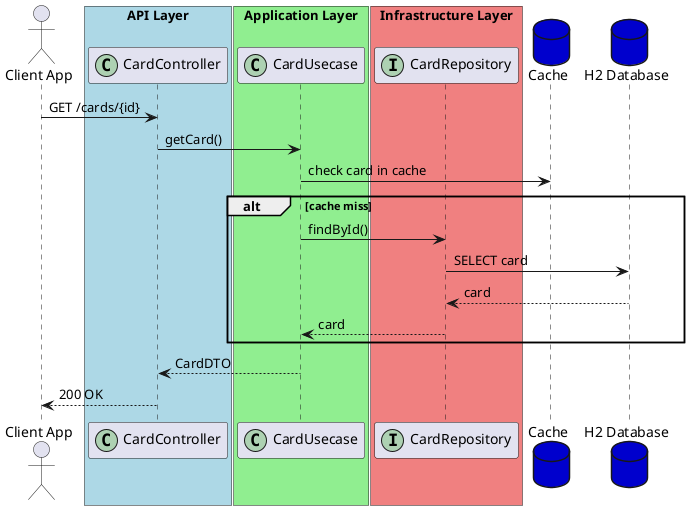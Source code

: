 @startuml
actor user as "Client App"

box "API Layer" #LightBlue
participant "CardController" as controller <<(C,#ADD1B2)>>
end box

box "Application Layer" #LightGreen
participant "CardUsecase" as usecase <<(C,#ADD1B2)>>
end box

box "Infrastructure Layer" #LightCoral
participant "CardRepository" as cardRepo <<(I,#ADD1B2)>>
end box

database "Cache" as cache #MediumBlue
database "H2 Database" as db #MediumBlue

user -> controller : GET /cards/{id}
controller -> usecase : getCard()
usecase -> cache : check card in cache
alt cache miss
    usecase -> cardRepo : findById()
    cardRepo -> db : SELECT card
    db --> cardRepo : card
    cardRepo --> usecase : card
end
usecase --> controller : CardDTO
controller --> user : 200 OK
@enduml